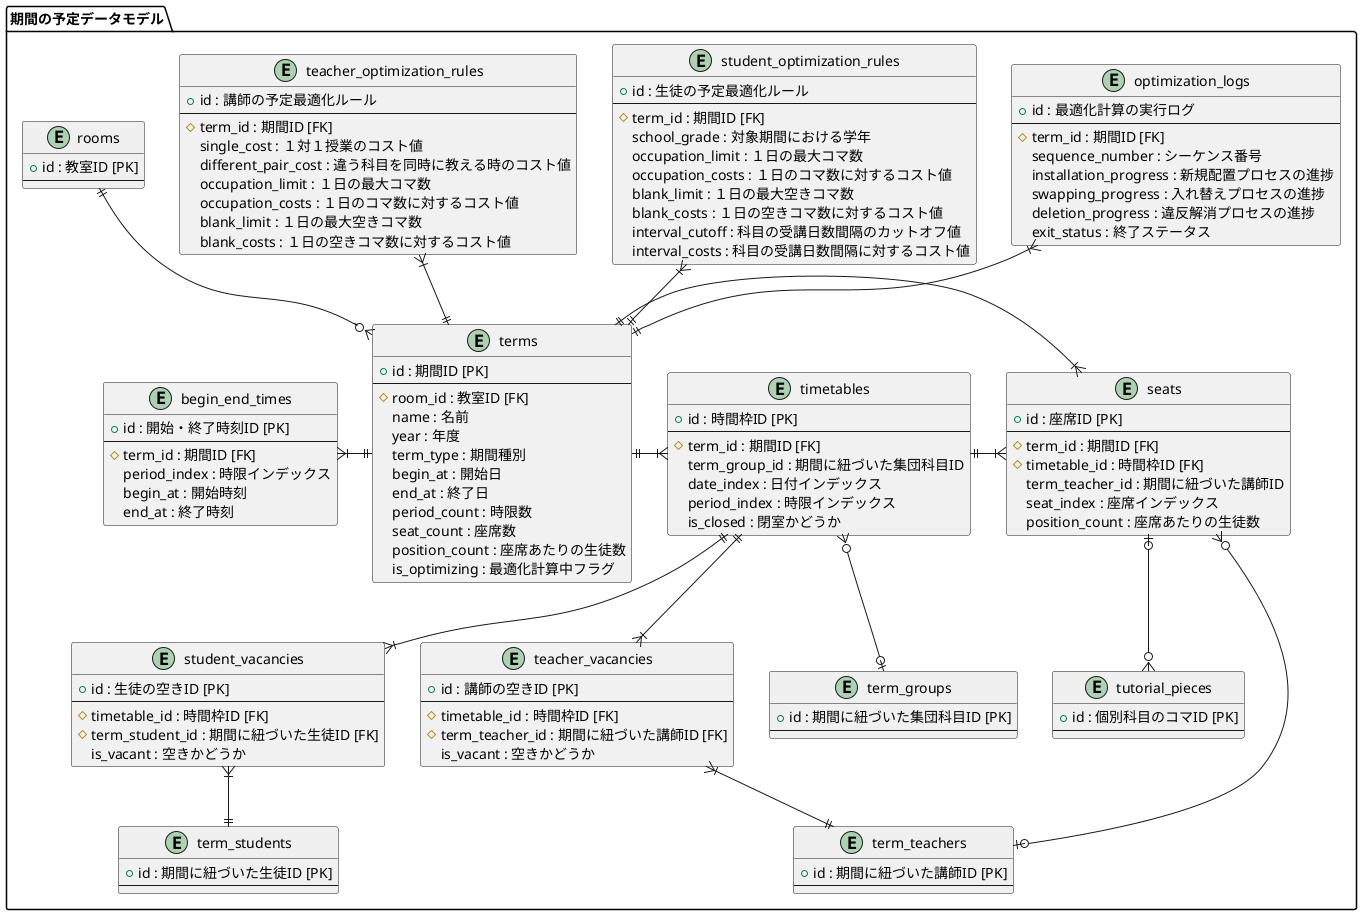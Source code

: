 @startuml term_schedule_data_model

package "期間の予定データモデル" {
  entity "rooms" #F0F0F0 {
    + id : 教室ID [PK]
    --
  }

  entity "terms" {
    + id : 期間ID [PK]
    --
    # room_id : 教室ID [FK]
    name : 名前
    year : 年度
    term_type : 期間種別
    begin_at : 開始日
    end_at : 終了日
    period_count : 時限数
    seat_count : 座席数
    position_count : 座席あたりの生徒数
    is_optimizing : 最適化計算中フラグ
  }

  entity "student_optimization_rules" {
    + id : 生徒の予定最適化ルール
    --
    # term_id : 期間ID [FK]
    school_grade : 対象期間における学年
    occupation_limit : １日の最大コマ数
    occupation_costs : １日のコマ数に対するコスト値
    blank_limit : １日の最大空きコマ数
    blank_costs : １日の空きコマ数に対するコスト値
    interval_cutoff : 科目の受講日数間隔のカットオフ値
    interval_costs : 科目の受講日数間隔に対するコスト値
  }

  entity "teacher_optimization_rules" {
    + id : 講師の予定最適化ルール
    --
    # term_id : 期間ID [FK]
    single_cost : １対１授業のコスト値
    different_pair_cost : 違う科目を同時に教える時のコスト値
    occupation_limit : １日の最大コマ数
    occupation_costs : １日のコマ数に対するコスト値
    blank_limit : １日の最大空きコマ数
    blank_costs : １日の空きコマ数に対するコスト値
  }

  entity "optimization_logs" {
    + id : 最適化計算の実行ログ
    --
    # term_id : 期間ID [FK]
    sequence_number : シーケンス番号
    installation_progress : 新規配置プロセスの進捗
    swapping_progress : 入れ替えプロセスの進捗
    deletion_progress : 違反解消プロセスの進捗
    exit_status : 終了ステータス
  }

  entity "term_students" #F0F0F0 {
    + id : 期間に紐づいた生徒ID [PK]
    --
  }

  entity "term_teachers" #F0F0F0 {
    + id : 期間に紐づいた講師ID [PK]
    --
  }

  entity "term_groups" #F0F0F0 {
    + id : 期間に紐づいた集団科目ID [PK]
    --
  }

  entity "tutorial_pieces" #F0F0F0 {
    + id : 個別科目のコマID [PK]
    --
  }

  entity "begin_end_times" {
    + id : 開始・終了時刻ID [PK]
    --
    # term_id : 期間ID [FK]
    period_index : 時限インデックス
    begin_at : 開始時刻
    end_at : 終了時刻
  }

  entity "timetables" {
    + id : 時間枠ID [PK]
    --
    # term_id : 期間ID [FK]
    term_group_id : 期間に紐づいた集団科目ID
    date_index : 日付インデックス
    period_index : 時限インデックス
    is_closed : 閉室かどうか
  }

  entity "seats" {
    + id : 座席ID [PK]
    --
    # term_id : 期間ID [FK]
    # timetable_id : 時間枠ID [FK]
    term_teacher_id : 期間に紐づいた講師ID
    seat_index : 座席インデックス
    position_count : 座席あたりの生徒数
  }

  entity "student_vacancies" {
    + id : 生徒の空きID [PK]
    --
    # timetable_id : 時間枠ID [FK]
    # term_student_id : 期間に紐づいた生徒ID [FK]
    is_vacant : 空きかどうか
  }

  entity "teacher_vacancies" {
    + id : 講師の空きID [PK]
    --
    # timetable_id : 時間枠ID [FK]
    # term_teacher_id : 期間に紐づいた講師ID [FK]
    is_vacant : 空きかどうか
  }
}

rooms ||-do-o{ terms
terms ||-up-|{ teacher_optimization_rules
terms ||-up-|{ student_optimization_rules 
terms ||-up-|{ optimization_logs 
terms ||-le-|{ begin_end_times
terms ||-ri-|{ timetables
terms ||-ri-|{ seats
timetables ||-ri-|{ seats
timetables ||-do-|{ student_vacancies
timetables ||-do-|{ teacher_vacancies
term_students ||-up-|{ student_vacancies
term_teachers ||-up-|{ teacher_vacancies
term_groups |o-up-o{ timetables
seats }o-do-o| term_teachers
seats |o-do-o{ tutorial_pieces
@enduml
